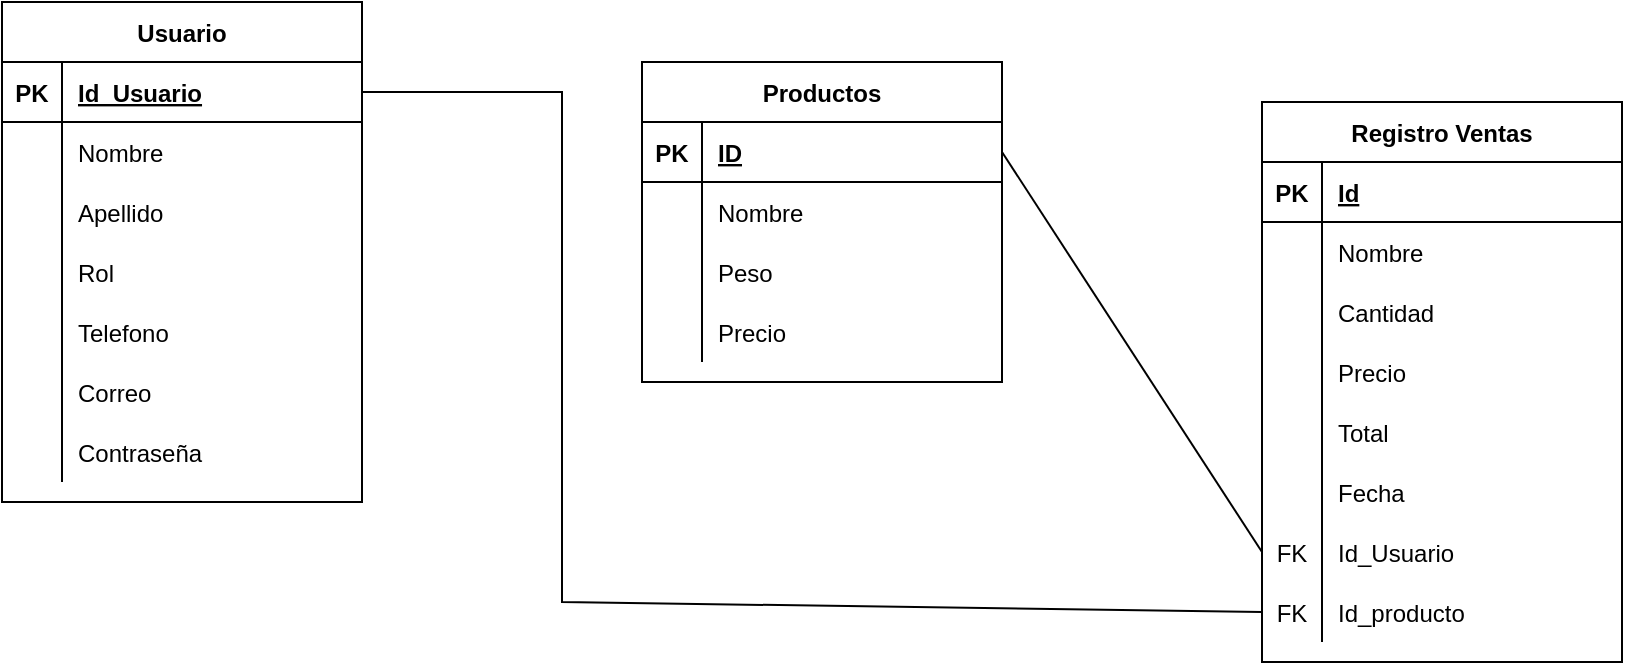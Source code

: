 <mxfile version="18.0.6" type="device"><diagram id="R2lEEEUBdFMjLlhIrx00" name="Page-1"><mxGraphModel dx="1108" dy="545" grid="1" gridSize="10" guides="1" tooltips="1" connect="1" arrows="1" fold="1" page="1" pageScale="1" pageWidth="850" pageHeight="1100" math="0" shadow="0" extFonts="Permanent Marker^https://fonts.googleapis.com/css?family=Permanent+Marker"><root><mxCell id="0"/><mxCell id="1" parent="0"/><mxCell id="0WIQAzLm4wCqUtCUUkCF-6" value="Usuario" style="shape=table;startSize=30;container=1;collapsible=1;childLayout=tableLayout;fixedRows=1;rowLines=0;fontStyle=1;align=center;resizeLast=1;" vertex="1" parent="1"><mxGeometry x="80" y="80" width="180" height="250" as="geometry"/></mxCell><mxCell id="0WIQAzLm4wCqUtCUUkCF-7" value="" style="shape=tableRow;horizontal=0;startSize=0;swimlaneHead=0;swimlaneBody=0;fillColor=none;collapsible=0;dropTarget=0;points=[[0,0.5],[1,0.5]];portConstraint=eastwest;top=0;left=0;right=0;bottom=1;" vertex="1" parent="0WIQAzLm4wCqUtCUUkCF-6"><mxGeometry y="30" width="180" height="30" as="geometry"/></mxCell><mxCell id="0WIQAzLm4wCqUtCUUkCF-8" value="PK" style="shape=partialRectangle;connectable=0;fillColor=none;top=0;left=0;bottom=0;right=0;fontStyle=1;overflow=hidden;" vertex="1" parent="0WIQAzLm4wCqUtCUUkCF-7"><mxGeometry width="30" height="30" as="geometry"><mxRectangle width="30" height="30" as="alternateBounds"/></mxGeometry></mxCell><mxCell id="0WIQAzLm4wCqUtCUUkCF-9" value="Id_Usuario" style="shape=partialRectangle;connectable=0;fillColor=none;top=0;left=0;bottom=0;right=0;align=left;spacingLeft=6;fontStyle=5;overflow=hidden;" vertex="1" parent="0WIQAzLm4wCqUtCUUkCF-7"><mxGeometry x="30" width="150" height="30" as="geometry"><mxRectangle width="150" height="30" as="alternateBounds"/></mxGeometry></mxCell><mxCell id="0WIQAzLm4wCqUtCUUkCF-10" value="" style="shape=tableRow;horizontal=0;startSize=0;swimlaneHead=0;swimlaneBody=0;fillColor=none;collapsible=0;dropTarget=0;points=[[0,0.5],[1,0.5]];portConstraint=eastwest;top=0;left=0;right=0;bottom=0;" vertex="1" parent="0WIQAzLm4wCqUtCUUkCF-6"><mxGeometry y="60" width="180" height="30" as="geometry"/></mxCell><mxCell id="0WIQAzLm4wCqUtCUUkCF-11" value="" style="shape=partialRectangle;connectable=0;fillColor=none;top=0;left=0;bottom=0;right=0;editable=1;overflow=hidden;" vertex="1" parent="0WIQAzLm4wCqUtCUUkCF-10"><mxGeometry width="30" height="30" as="geometry"><mxRectangle width="30" height="30" as="alternateBounds"/></mxGeometry></mxCell><mxCell id="0WIQAzLm4wCqUtCUUkCF-12" value="Nombre" style="shape=partialRectangle;connectable=0;fillColor=none;top=0;left=0;bottom=0;right=0;align=left;spacingLeft=6;overflow=hidden;" vertex="1" parent="0WIQAzLm4wCqUtCUUkCF-10"><mxGeometry x="30" width="150" height="30" as="geometry"><mxRectangle width="150" height="30" as="alternateBounds"/></mxGeometry></mxCell><mxCell id="0WIQAzLm4wCqUtCUUkCF-13" value="" style="shape=tableRow;horizontal=0;startSize=0;swimlaneHead=0;swimlaneBody=0;fillColor=none;collapsible=0;dropTarget=0;points=[[0,0.5],[1,0.5]];portConstraint=eastwest;top=0;left=0;right=0;bottom=0;" vertex="1" parent="0WIQAzLm4wCqUtCUUkCF-6"><mxGeometry y="90" width="180" height="30" as="geometry"/></mxCell><mxCell id="0WIQAzLm4wCqUtCUUkCF-14" value="" style="shape=partialRectangle;connectable=0;fillColor=none;top=0;left=0;bottom=0;right=0;editable=1;overflow=hidden;" vertex="1" parent="0WIQAzLm4wCqUtCUUkCF-13"><mxGeometry width="30" height="30" as="geometry"><mxRectangle width="30" height="30" as="alternateBounds"/></mxGeometry></mxCell><mxCell id="0WIQAzLm4wCqUtCUUkCF-15" value="Apellido" style="shape=partialRectangle;connectable=0;fillColor=none;top=0;left=0;bottom=0;right=0;align=left;spacingLeft=6;overflow=hidden;" vertex="1" parent="0WIQAzLm4wCqUtCUUkCF-13"><mxGeometry x="30" width="150" height="30" as="geometry"><mxRectangle width="150" height="30" as="alternateBounds"/></mxGeometry></mxCell><mxCell id="0WIQAzLm4wCqUtCUUkCF-22" value="" style="shape=tableRow;horizontal=0;startSize=0;swimlaneHead=0;swimlaneBody=0;fillColor=none;collapsible=0;dropTarget=0;points=[[0,0.5],[1,0.5]];portConstraint=eastwest;top=0;left=0;right=0;bottom=0;" vertex="1" parent="0WIQAzLm4wCqUtCUUkCF-6"><mxGeometry y="120" width="180" height="30" as="geometry"/></mxCell><mxCell id="0WIQAzLm4wCqUtCUUkCF-23" value="" style="shape=partialRectangle;connectable=0;fillColor=none;top=0;left=0;bottom=0;right=0;editable=1;overflow=hidden;" vertex="1" parent="0WIQAzLm4wCqUtCUUkCF-22"><mxGeometry width="30" height="30" as="geometry"><mxRectangle width="30" height="30" as="alternateBounds"/></mxGeometry></mxCell><mxCell id="0WIQAzLm4wCqUtCUUkCF-24" value="Rol" style="shape=partialRectangle;connectable=0;fillColor=none;top=0;left=0;bottom=0;right=0;align=left;spacingLeft=6;overflow=hidden;" vertex="1" parent="0WIQAzLm4wCqUtCUUkCF-22"><mxGeometry x="30" width="150" height="30" as="geometry"><mxRectangle width="150" height="30" as="alternateBounds"/></mxGeometry></mxCell><mxCell id="0WIQAzLm4wCqUtCUUkCF-16" value="" style="shape=tableRow;horizontal=0;startSize=0;swimlaneHead=0;swimlaneBody=0;fillColor=none;collapsible=0;dropTarget=0;points=[[0,0.5],[1,0.5]];portConstraint=eastwest;top=0;left=0;right=0;bottom=0;" vertex="1" parent="0WIQAzLm4wCqUtCUUkCF-6"><mxGeometry y="150" width="180" height="30" as="geometry"/></mxCell><mxCell id="0WIQAzLm4wCqUtCUUkCF-17" value="" style="shape=partialRectangle;connectable=0;fillColor=none;top=0;left=0;bottom=0;right=0;editable=1;overflow=hidden;" vertex="1" parent="0WIQAzLm4wCqUtCUUkCF-16"><mxGeometry width="30" height="30" as="geometry"><mxRectangle width="30" height="30" as="alternateBounds"/></mxGeometry></mxCell><mxCell id="0WIQAzLm4wCqUtCUUkCF-18" value="Telefono" style="shape=partialRectangle;connectable=0;fillColor=none;top=0;left=0;bottom=0;right=0;align=left;spacingLeft=6;overflow=hidden;" vertex="1" parent="0WIQAzLm4wCqUtCUUkCF-16"><mxGeometry x="30" width="150" height="30" as="geometry"><mxRectangle width="150" height="30" as="alternateBounds"/></mxGeometry></mxCell><mxCell id="0WIQAzLm4wCqUtCUUkCF-25" value="" style="shape=tableRow;horizontal=0;startSize=0;swimlaneHead=0;swimlaneBody=0;fillColor=none;collapsible=0;dropTarget=0;points=[[0,0.5],[1,0.5]];portConstraint=eastwest;top=0;left=0;right=0;bottom=0;" vertex="1" parent="0WIQAzLm4wCqUtCUUkCF-6"><mxGeometry y="180" width="180" height="30" as="geometry"/></mxCell><mxCell id="0WIQAzLm4wCqUtCUUkCF-26" value="" style="shape=partialRectangle;connectable=0;fillColor=none;top=0;left=0;bottom=0;right=0;editable=1;overflow=hidden;" vertex="1" parent="0WIQAzLm4wCqUtCUUkCF-25"><mxGeometry width="30" height="30" as="geometry"><mxRectangle width="30" height="30" as="alternateBounds"/></mxGeometry></mxCell><mxCell id="0WIQAzLm4wCqUtCUUkCF-27" value="Correo" style="shape=partialRectangle;connectable=0;fillColor=none;top=0;left=0;bottom=0;right=0;align=left;spacingLeft=6;overflow=hidden;" vertex="1" parent="0WIQAzLm4wCqUtCUUkCF-25"><mxGeometry x="30" width="150" height="30" as="geometry"><mxRectangle width="150" height="30" as="alternateBounds"/></mxGeometry></mxCell><mxCell id="0WIQAzLm4wCqUtCUUkCF-19" value="" style="shape=tableRow;horizontal=0;startSize=0;swimlaneHead=0;swimlaneBody=0;fillColor=none;collapsible=0;dropTarget=0;points=[[0,0.5],[1,0.5]];portConstraint=eastwest;top=0;left=0;right=0;bottom=0;" vertex="1" parent="0WIQAzLm4wCqUtCUUkCF-6"><mxGeometry y="210" width="180" height="30" as="geometry"/></mxCell><mxCell id="0WIQAzLm4wCqUtCUUkCF-20" value="" style="shape=partialRectangle;connectable=0;fillColor=none;top=0;left=0;bottom=0;right=0;editable=1;overflow=hidden;" vertex="1" parent="0WIQAzLm4wCqUtCUUkCF-19"><mxGeometry width="30" height="30" as="geometry"><mxRectangle width="30" height="30" as="alternateBounds"/></mxGeometry></mxCell><mxCell id="0WIQAzLm4wCqUtCUUkCF-21" value="Contraseña" style="shape=partialRectangle;connectable=0;fillColor=none;top=0;left=0;bottom=0;right=0;align=left;spacingLeft=6;overflow=hidden;" vertex="1" parent="0WIQAzLm4wCqUtCUUkCF-19"><mxGeometry x="30" width="150" height="30" as="geometry"><mxRectangle width="150" height="30" as="alternateBounds"/></mxGeometry></mxCell><mxCell id="0WIQAzLm4wCqUtCUUkCF-28" value="Productos" style="shape=table;startSize=30;container=1;collapsible=1;childLayout=tableLayout;fixedRows=1;rowLines=0;fontStyle=1;align=center;resizeLast=1;" vertex="1" parent="1"><mxGeometry x="400" y="110" width="180" height="160" as="geometry"/></mxCell><mxCell id="0WIQAzLm4wCqUtCUUkCF-29" value="" style="shape=tableRow;horizontal=0;startSize=0;swimlaneHead=0;swimlaneBody=0;fillColor=none;collapsible=0;dropTarget=0;points=[[0,0.5],[1,0.5]];portConstraint=eastwest;top=0;left=0;right=0;bottom=1;" vertex="1" parent="0WIQAzLm4wCqUtCUUkCF-28"><mxGeometry y="30" width="180" height="30" as="geometry"/></mxCell><mxCell id="0WIQAzLm4wCqUtCUUkCF-30" value="PK" style="shape=partialRectangle;connectable=0;fillColor=none;top=0;left=0;bottom=0;right=0;fontStyle=1;overflow=hidden;" vertex="1" parent="0WIQAzLm4wCqUtCUUkCF-29"><mxGeometry width="30" height="30" as="geometry"><mxRectangle width="30" height="30" as="alternateBounds"/></mxGeometry></mxCell><mxCell id="0WIQAzLm4wCqUtCUUkCF-31" value="ID" style="shape=partialRectangle;connectable=0;fillColor=none;top=0;left=0;bottom=0;right=0;align=left;spacingLeft=6;fontStyle=5;overflow=hidden;" vertex="1" parent="0WIQAzLm4wCqUtCUUkCF-29"><mxGeometry x="30" width="150" height="30" as="geometry"><mxRectangle width="150" height="30" as="alternateBounds"/></mxGeometry></mxCell><mxCell id="0WIQAzLm4wCqUtCUUkCF-32" value="" style="shape=tableRow;horizontal=0;startSize=0;swimlaneHead=0;swimlaneBody=0;fillColor=none;collapsible=0;dropTarget=0;points=[[0,0.5],[1,0.5]];portConstraint=eastwest;top=0;left=0;right=0;bottom=0;" vertex="1" parent="0WIQAzLm4wCqUtCUUkCF-28"><mxGeometry y="60" width="180" height="30" as="geometry"/></mxCell><mxCell id="0WIQAzLm4wCqUtCUUkCF-33" value="" style="shape=partialRectangle;connectable=0;fillColor=none;top=0;left=0;bottom=0;right=0;editable=1;overflow=hidden;" vertex="1" parent="0WIQAzLm4wCqUtCUUkCF-32"><mxGeometry width="30" height="30" as="geometry"><mxRectangle width="30" height="30" as="alternateBounds"/></mxGeometry></mxCell><mxCell id="0WIQAzLm4wCqUtCUUkCF-34" value="Nombre" style="shape=partialRectangle;connectable=0;fillColor=none;top=0;left=0;bottom=0;right=0;align=left;spacingLeft=6;overflow=hidden;" vertex="1" parent="0WIQAzLm4wCqUtCUUkCF-32"><mxGeometry x="30" width="150" height="30" as="geometry"><mxRectangle width="150" height="30" as="alternateBounds"/></mxGeometry></mxCell><mxCell id="0WIQAzLm4wCqUtCUUkCF-35" value="" style="shape=tableRow;horizontal=0;startSize=0;swimlaneHead=0;swimlaneBody=0;fillColor=none;collapsible=0;dropTarget=0;points=[[0,0.5],[1,0.5]];portConstraint=eastwest;top=0;left=0;right=0;bottom=0;" vertex="1" parent="0WIQAzLm4wCqUtCUUkCF-28"><mxGeometry y="90" width="180" height="30" as="geometry"/></mxCell><mxCell id="0WIQAzLm4wCqUtCUUkCF-36" value="" style="shape=partialRectangle;connectable=0;fillColor=none;top=0;left=0;bottom=0;right=0;editable=1;overflow=hidden;" vertex="1" parent="0WIQAzLm4wCqUtCUUkCF-35"><mxGeometry width="30" height="30" as="geometry"><mxRectangle width="30" height="30" as="alternateBounds"/></mxGeometry></mxCell><mxCell id="0WIQAzLm4wCqUtCUUkCF-37" value="Peso" style="shape=partialRectangle;connectable=0;fillColor=none;top=0;left=0;bottom=0;right=0;align=left;spacingLeft=6;overflow=hidden;" vertex="1" parent="0WIQAzLm4wCqUtCUUkCF-35"><mxGeometry x="30" width="150" height="30" as="geometry"><mxRectangle width="150" height="30" as="alternateBounds"/></mxGeometry></mxCell><mxCell id="0WIQAzLm4wCqUtCUUkCF-38" value="" style="shape=tableRow;horizontal=0;startSize=0;swimlaneHead=0;swimlaneBody=0;fillColor=none;collapsible=0;dropTarget=0;points=[[0,0.5],[1,0.5]];portConstraint=eastwest;top=0;left=0;right=0;bottom=0;" vertex="1" parent="0WIQAzLm4wCqUtCUUkCF-28"><mxGeometry y="120" width="180" height="30" as="geometry"/></mxCell><mxCell id="0WIQAzLm4wCqUtCUUkCF-39" value="" style="shape=partialRectangle;connectable=0;fillColor=none;top=0;left=0;bottom=0;right=0;editable=1;overflow=hidden;" vertex="1" parent="0WIQAzLm4wCqUtCUUkCF-38"><mxGeometry width="30" height="30" as="geometry"><mxRectangle width="30" height="30" as="alternateBounds"/></mxGeometry></mxCell><mxCell id="0WIQAzLm4wCqUtCUUkCF-40" value="Precio" style="shape=partialRectangle;connectable=0;fillColor=none;top=0;left=0;bottom=0;right=0;align=left;spacingLeft=6;overflow=hidden;" vertex="1" parent="0WIQAzLm4wCqUtCUUkCF-38"><mxGeometry x="30" width="150" height="30" as="geometry"><mxRectangle width="150" height="30" as="alternateBounds"/></mxGeometry></mxCell><mxCell id="0WIQAzLm4wCqUtCUUkCF-41" value="Registro Ventas" style="shape=table;startSize=30;container=1;collapsible=1;childLayout=tableLayout;fixedRows=1;rowLines=0;fontStyle=1;align=center;resizeLast=1;" vertex="1" parent="1"><mxGeometry x="710" y="130" width="180" height="280" as="geometry"/></mxCell><mxCell id="0WIQAzLm4wCqUtCUUkCF-42" value="" style="shape=tableRow;horizontal=0;startSize=0;swimlaneHead=0;swimlaneBody=0;fillColor=none;collapsible=0;dropTarget=0;points=[[0,0.5],[1,0.5]];portConstraint=eastwest;top=0;left=0;right=0;bottom=1;" vertex="1" parent="0WIQAzLm4wCqUtCUUkCF-41"><mxGeometry y="30" width="180" height="30" as="geometry"/></mxCell><mxCell id="0WIQAzLm4wCqUtCUUkCF-43" value="PK" style="shape=partialRectangle;connectable=0;fillColor=none;top=0;left=0;bottom=0;right=0;fontStyle=1;overflow=hidden;" vertex="1" parent="0WIQAzLm4wCqUtCUUkCF-42"><mxGeometry width="30" height="30" as="geometry"><mxRectangle width="30" height="30" as="alternateBounds"/></mxGeometry></mxCell><mxCell id="0WIQAzLm4wCqUtCUUkCF-44" value="Id" style="shape=partialRectangle;connectable=0;fillColor=none;top=0;left=0;bottom=0;right=0;align=left;spacingLeft=6;fontStyle=5;overflow=hidden;" vertex="1" parent="0WIQAzLm4wCqUtCUUkCF-42"><mxGeometry x="30" width="150" height="30" as="geometry"><mxRectangle width="150" height="30" as="alternateBounds"/></mxGeometry></mxCell><mxCell id="0WIQAzLm4wCqUtCUUkCF-45" value="" style="shape=tableRow;horizontal=0;startSize=0;swimlaneHead=0;swimlaneBody=0;fillColor=none;collapsible=0;dropTarget=0;points=[[0,0.5],[1,0.5]];portConstraint=eastwest;top=0;left=0;right=0;bottom=0;" vertex="1" parent="0WIQAzLm4wCqUtCUUkCF-41"><mxGeometry y="60" width="180" height="30" as="geometry"/></mxCell><mxCell id="0WIQAzLm4wCqUtCUUkCF-46" value="" style="shape=partialRectangle;connectable=0;fillColor=none;top=0;left=0;bottom=0;right=0;editable=1;overflow=hidden;" vertex="1" parent="0WIQAzLm4wCqUtCUUkCF-45"><mxGeometry width="30" height="30" as="geometry"><mxRectangle width="30" height="30" as="alternateBounds"/></mxGeometry></mxCell><mxCell id="0WIQAzLm4wCqUtCUUkCF-47" value="Nombre" style="shape=partialRectangle;connectable=0;fillColor=none;top=0;left=0;bottom=0;right=0;align=left;spacingLeft=6;overflow=hidden;" vertex="1" parent="0WIQAzLm4wCqUtCUUkCF-45"><mxGeometry x="30" width="150" height="30" as="geometry"><mxRectangle width="150" height="30" as="alternateBounds"/></mxGeometry></mxCell><mxCell id="0WIQAzLm4wCqUtCUUkCF-48" value="" style="shape=tableRow;horizontal=0;startSize=0;swimlaneHead=0;swimlaneBody=0;fillColor=none;collapsible=0;dropTarget=0;points=[[0,0.5],[1,0.5]];portConstraint=eastwest;top=0;left=0;right=0;bottom=0;" vertex="1" parent="0WIQAzLm4wCqUtCUUkCF-41"><mxGeometry y="90" width="180" height="30" as="geometry"/></mxCell><mxCell id="0WIQAzLm4wCqUtCUUkCF-49" value="" style="shape=partialRectangle;connectable=0;fillColor=none;top=0;left=0;bottom=0;right=0;editable=1;overflow=hidden;" vertex="1" parent="0WIQAzLm4wCqUtCUUkCF-48"><mxGeometry width="30" height="30" as="geometry"><mxRectangle width="30" height="30" as="alternateBounds"/></mxGeometry></mxCell><mxCell id="0WIQAzLm4wCqUtCUUkCF-50" value="Cantidad" style="shape=partialRectangle;connectable=0;fillColor=none;top=0;left=0;bottom=0;right=0;align=left;spacingLeft=6;overflow=hidden;" vertex="1" parent="0WIQAzLm4wCqUtCUUkCF-48"><mxGeometry x="30" width="150" height="30" as="geometry"><mxRectangle width="150" height="30" as="alternateBounds"/></mxGeometry></mxCell><mxCell id="0WIQAzLm4wCqUtCUUkCF-51" value="" style="shape=tableRow;horizontal=0;startSize=0;swimlaneHead=0;swimlaneBody=0;fillColor=none;collapsible=0;dropTarget=0;points=[[0,0.5],[1,0.5]];portConstraint=eastwest;top=0;left=0;right=0;bottom=0;" vertex="1" parent="0WIQAzLm4wCqUtCUUkCF-41"><mxGeometry y="120" width="180" height="30" as="geometry"/></mxCell><mxCell id="0WIQAzLm4wCqUtCUUkCF-52" value="" style="shape=partialRectangle;connectable=0;fillColor=none;top=0;left=0;bottom=0;right=0;editable=1;overflow=hidden;" vertex="1" parent="0WIQAzLm4wCqUtCUUkCF-51"><mxGeometry width="30" height="30" as="geometry"><mxRectangle width="30" height="30" as="alternateBounds"/></mxGeometry></mxCell><mxCell id="0WIQAzLm4wCqUtCUUkCF-53" value="Precio" style="shape=partialRectangle;connectable=0;fillColor=none;top=0;left=0;bottom=0;right=0;align=left;spacingLeft=6;overflow=hidden;" vertex="1" parent="0WIQAzLm4wCqUtCUUkCF-51"><mxGeometry x="30" width="150" height="30" as="geometry"><mxRectangle width="150" height="30" as="alternateBounds"/></mxGeometry></mxCell><mxCell id="0WIQAzLm4wCqUtCUUkCF-54" value="" style="shape=tableRow;horizontal=0;startSize=0;swimlaneHead=0;swimlaneBody=0;fillColor=none;collapsible=0;dropTarget=0;points=[[0,0.5],[1,0.5]];portConstraint=eastwest;top=0;left=0;right=0;bottom=0;" vertex="1" parent="0WIQAzLm4wCqUtCUUkCF-41"><mxGeometry y="150" width="180" height="30" as="geometry"/></mxCell><mxCell id="0WIQAzLm4wCqUtCUUkCF-55" value="" style="shape=partialRectangle;connectable=0;fillColor=none;top=0;left=0;bottom=0;right=0;editable=1;overflow=hidden;" vertex="1" parent="0WIQAzLm4wCqUtCUUkCF-54"><mxGeometry width="30" height="30" as="geometry"><mxRectangle width="30" height="30" as="alternateBounds"/></mxGeometry></mxCell><mxCell id="0WIQAzLm4wCqUtCUUkCF-56" value="Total" style="shape=partialRectangle;connectable=0;fillColor=none;top=0;left=0;bottom=0;right=0;align=left;spacingLeft=6;overflow=hidden;" vertex="1" parent="0WIQAzLm4wCqUtCUUkCF-54"><mxGeometry x="30" width="150" height="30" as="geometry"><mxRectangle width="150" height="30" as="alternateBounds"/></mxGeometry></mxCell><mxCell id="0WIQAzLm4wCqUtCUUkCF-64" value="" style="shape=tableRow;horizontal=0;startSize=0;swimlaneHead=0;swimlaneBody=0;fillColor=none;collapsible=0;dropTarget=0;points=[[0,0.5],[1,0.5]];portConstraint=eastwest;top=0;left=0;right=0;bottom=0;" vertex="1" parent="0WIQAzLm4wCqUtCUUkCF-41"><mxGeometry y="180" width="180" height="30" as="geometry"/></mxCell><mxCell id="0WIQAzLm4wCqUtCUUkCF-65" value="" style="shape=partialRectangle;connectable=0;fillColor=none;top=0;left=0;bottom=0;right=0;editable=1;overflow=hidden;" vertex="1" parent="0WIQAzLm4wCqUtCUUkCF-64"><mxGeometry width="30" height="30" as="geometry"><mxRectangle width="30" height="30" as="alternateBounds"/></mxGeometry></mxCell><mxCell id="0WIQAzLm4wCqUtCUUkCF-66" value="Fecha" style="shape=partialRectangle;connectable=0;fillColor=none;top=0;left=0;bottom=0;right=0;align=left;spacingLeft=6;overflow=hidden;" vertex="1" parent="0WIQAzLm4wCqUtCUUkCF-64"><mxGeometry x="30" width="150" height="30" as="geometry"><mxRectangle width="150" height="30" as="alternateBounds"/></mxGeometry></mxCell><mxCell id="0WIQAzLm4wCqUtCUUkCF-74" value="" style="shape=tableRow;horizontal=0;startSize=0;swimlaneHead=0;swimlaneBody=0;fillColor=none;collapsible=0;dropTarget=0;points=[[0,0.5],[1,0.5]];portConstraint=eastwest;top=0;left=0;right=0;bottom=0;" vertex="1" parent="0WIQAzLm4wCqUtCUUkCF-41"><mxGeometry y="210" width="180" height="30" as="geometry"/></mxCell><mxCell id="0WIQAzLm4wCqUtCUUkCF-75" value="FK" style="shape=partialRectangle;connectable=0;fillColor=none;top=0;left=0;bottom=0;right=0;fontStyle=0;overflow=hidden;" vertex="1" parent="0WIQAzLm4wCqUtCUUkCF-74"><mxGeometry width="30" height="30" as="geometry"><mxRectangle width="30" height="30" as="alternateBounds"/></mxGeometry></mxCell><mxCell id="0WIQAzLm4wCqUtCUUkCF-76" value="Id_Usuario" style="shape=partialRectangle;connectable=0;fillColor=none;top=0;left=0;bottom=0;right=0;align=left;spacingLeft=6;fontStyle=0;overflow=hidden;" vertex="1" parent="0WIQAzLm4wCqUtCUUkCF-74"><mxGeometry x="30" width="150" height="30" as="geometry"><mxRectangle width="150" height="30" as="alternateBounds"/></mxGeometry></mxCell><mxCell id="0WIQAzLm4wCqUtCUUkCF-61" value="" style="shape=tableRow;horizontal=0;startSize=0;swimlaneHead=0;swimlaneBody=0;fillColor=none;collapsible=0;dropTarget=0;points=[[0,0.5],[1,0.5]];portConstraint=eastwest;top=0;left=0;right=0;bottom=0;" vertex="1" parent="0WIQAzLm4wCqUtCUUkCF-41"><mxGeometry y="240" width="180" height="30" as="geometry"/></mxCell><mxCell id="0WIQAzLm4wCqUtCUUkCF-62" value="FK" style="shape=partialRectangle;connectable=0;fillColor=none;top=0;left=0;bottom=0;right=0;fontStyle=0;overflow=hidden;" vertex="1" parent="0WIQAzLm4wCqUtCUUkCF-61"><mxGeometry width="30" height="30" as="geometry"><mxRectangle width="30" height="30" as="alternateBounds"/></mxGeometry></mxCell><mxCell id="0WIQAzLm4wCqUtCUUkCF-63" value="Id_producto" style="shape=partialRectangle;connectable=0;fillColor=none;top=0;left=0;bottom=0;right=0;align=left;spacingLeft=6;fontStyle=0;overflow=hidden;" vertex="1" parent="0WIQAzLm4wCqUtCUUkCF-61"><mxGeometry x="30" width="150" height="30" as="geometry"><mxRectangle width="150" height="30" as="alternateBounds"/></mxGeometry></mxCell><mxCell id="0WIQAzLm4wCqUtCUUkCF-60" value="" style="endArrow=none;html=1;rounded=0;exitX=1;exitY=0.5;exitDx=0;exitDy=0;entryX=0;entryY=0.5;entryDx=0;entryDy=0;" edge="1" parent="1" source="0WIQAzLm4wCqUtCUUkCF-29"><mxGeometry width="50" height="50" relative="1" as="geometry"><mxPoint x="610" y="110" as="sourcePoint"/><mxPoint x="710" y="355" as="targetPoint"/></mxGeometry></mxCell><mxCell id="0WIQAzLm4wCqUtCUUkCF-77" value="" style="endArrow=none;html=1;rounded=0;exitX=1;exitY=0.5;exitDx=0;exitDy=0;entryX=0;entryY=0.5;entryDx=0;entryDy=0;" edge="1" parent="1" source="0WIQAzLm4wCqUtCUUkCF-7" target="0WIQAzLm4wCqUtCUUkCF-61"><mxGeometry width="50" height="50" relative="1" as="geometry"><mxPoint x="300" y="170" as="sourcePoint"/><mxPoint x="350" y="120" as="targetPoint"/><Array as="points"><mxPoint x="360" y="125"/><mxPoint x="360" y="380"/></Array></mxGeometry></mxCell></root></mxGraphModel></diagram></mxfile>